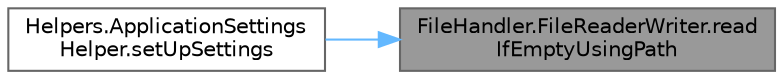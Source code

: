 digraph "FileHandler.FileReaderWriter.readIfEmptyUsingPath"
{
 // LATEX_PDF_SIZE
  bgcolor="transparent";
  edge [fontname=Helvetica,fontsize=10,labelfontname=Helvetica,labelfontsize=10];
  node [fontname=Helvetica,fontsize=10,shape=box,height=0.2,width=0.4];
  rankdir="RL";
  Node1 [id="Node000001",label="FileHandler.FileReaderWriter.read\lIfEmptyUsingPath",height=0.2,width=0.4,color="gray40", fillcolor="grey60", style="filled", fontcolor="black",tooltip=" "];
  Node1 -> Node2 [id="edge1_Node000001_Node000002",dir="back",color="steelblue1",style="solid",tooltip=" "];
  Node2 [id="Node000002",label="Helpers.ApplicationSettings\lHelper.setUpSettings",height=0.2,width=0.4,color="grey40", fillcolor="white", style="filled",URL="$class_helpers_1_1_application_settings_helper.html#a6ec4da44b439b40a435225a556c3e7de",tooltip=" "];
}
